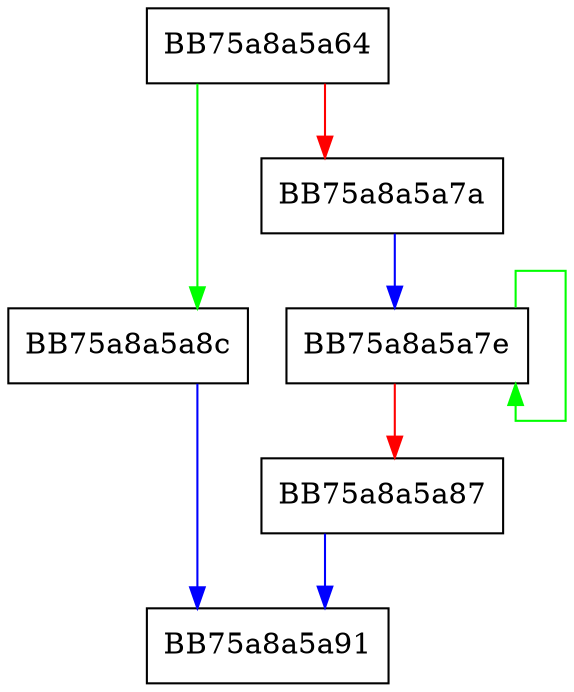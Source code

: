 digraph WPP_SF_Lis {
  node [shape="box"];
  graph [splines=ortho];
  BB75a8a5a64 -> BB75a8a5a8c [color="green"];
  BB75a8a5a64 -> BB75a8a5a7a [color="red"];
  BB75a8a5a7a -> BB75a8a5a7e [color="blue"];
  BB75a8a5a7e -> BB75a8a5a7e [color="green"];
  BB75a8a5a7e -> BB75a8a5a87 [color="red"];
  BB75a8a5a87 -> BB75a8a5a91 [color="blue"];
  BB75a8a5a8c -> BB75a8a5a91 [color="blue"];
}